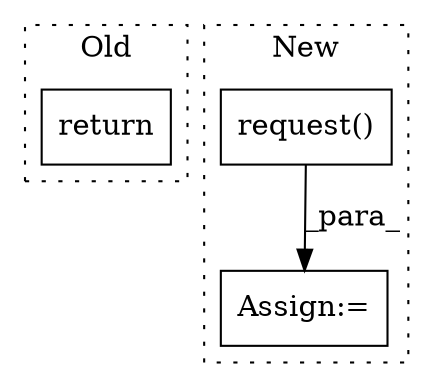 digraph G {
subgraph cluster0 {
1 [label="return" a="93" s="2146" l="7" shape="box"];
label = "Old";
style="dotted";
}
subgraph cluster1 {
2 [label="request()" a="75" s="2252,2321" l="33,10" shape="box"];
3 [label="Assign:=" a="68" s="2234" l="18" shape="box"];
label = "New";
style="dotted";
}
2 -> 3 [label="_para_"];
}